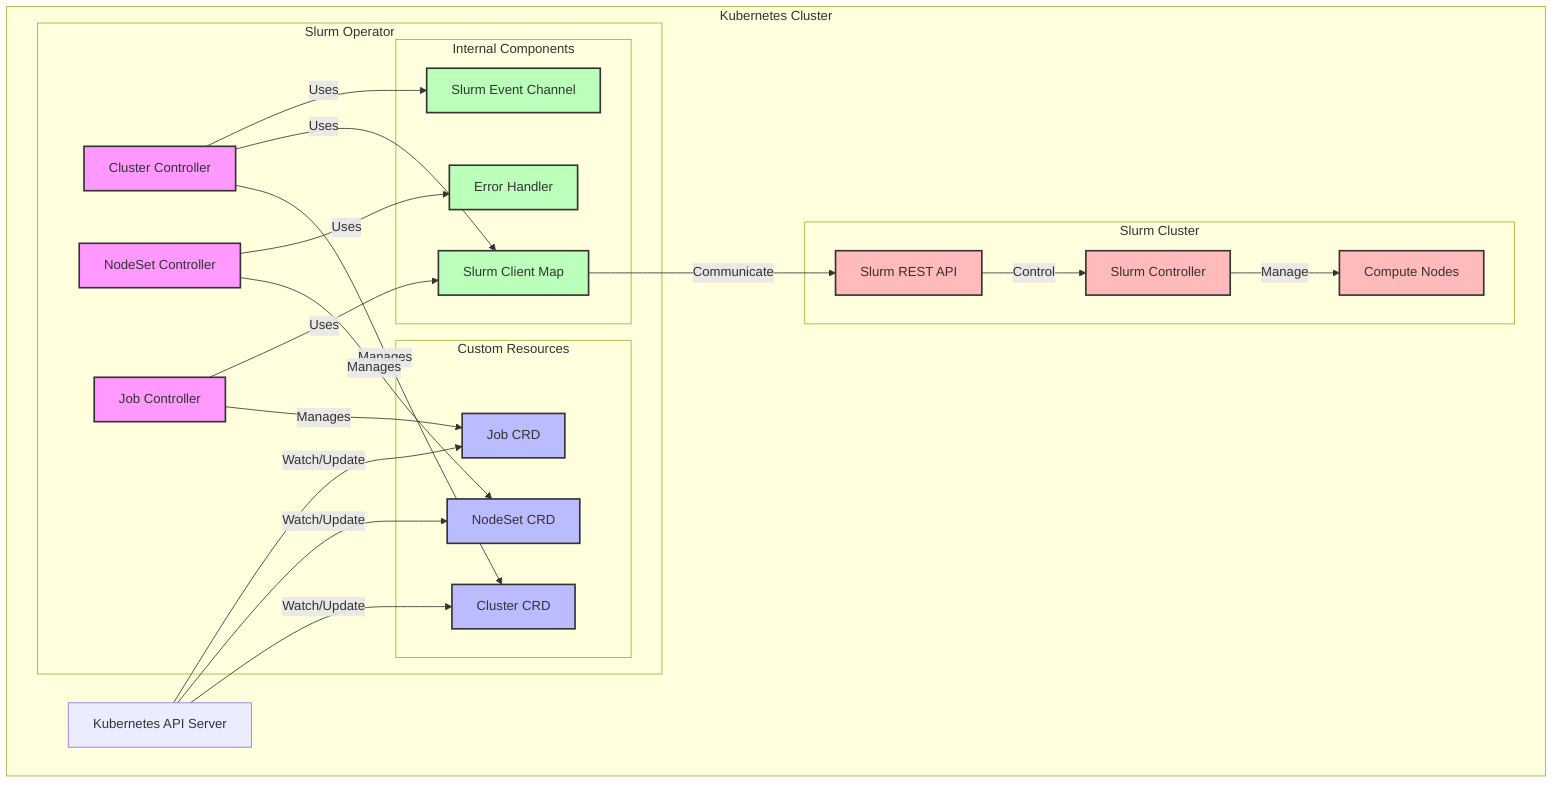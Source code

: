 graph TB
    subgraph "Kubernetes Cluster"
        API[Kubernetes API Server]
        
        subgraph "Slurm Operator"
            CC[Cluster Controller]
            NC[NodeSet Controller]
            JC[Job Controller]
            
            subgraph "Custom Resources"
                CR1[Cluster CRD]
                CR2[NodeSet CRD]
                CR3[Job CRD]
            end
            
            subgraph "Internal Components"
                SCM[Slurm Client Map]
                SEC[Slurm Event Channel]
                EH[Error Handler]
            end
        end
        
        subgraph "Slurm Cluster"
            SC[Slurm Controller]
            CN[Compute Nodes]
            REST[Slurm REST API]
        end
    end

    %% Controller connections
    CC -->|Manages| CR1
    NC -->|Manages| CR2
    JC -->|Manages| CR3
    
    %% Internal component interactions
    CC -->|Uses| SCM
    CC -->|Uses| SEC
    NC -->|Uses| EH
    JC -->|Uses| SCM
    
    %% External interactions
    API -->|Watch/Update| CR1
    API -->|Watch/Update| CR2
    API -->|Watch/Update| CR3
    
    %% Slurm interactions
    SCM -->|Communicate| REST
    REST -->|Control| SC
    SC -->|Manage| CN

    classDef controller fill:#f9f,stroke:#333,stroke-width:2px
    classDef crd fill:#bbf,stroke:#333,stroke-width:2px
    classDef internal fill:#bfb,stroke:#333,stroke-width:2px
    classDef external fill:#fbb,stroke:#333,stroke-width:2px
    
    class CC,NC,JC controller
    class CR1,CR2,CR3 crd
    class SCM,SEC,EH internal
    class SC,CN,REST external